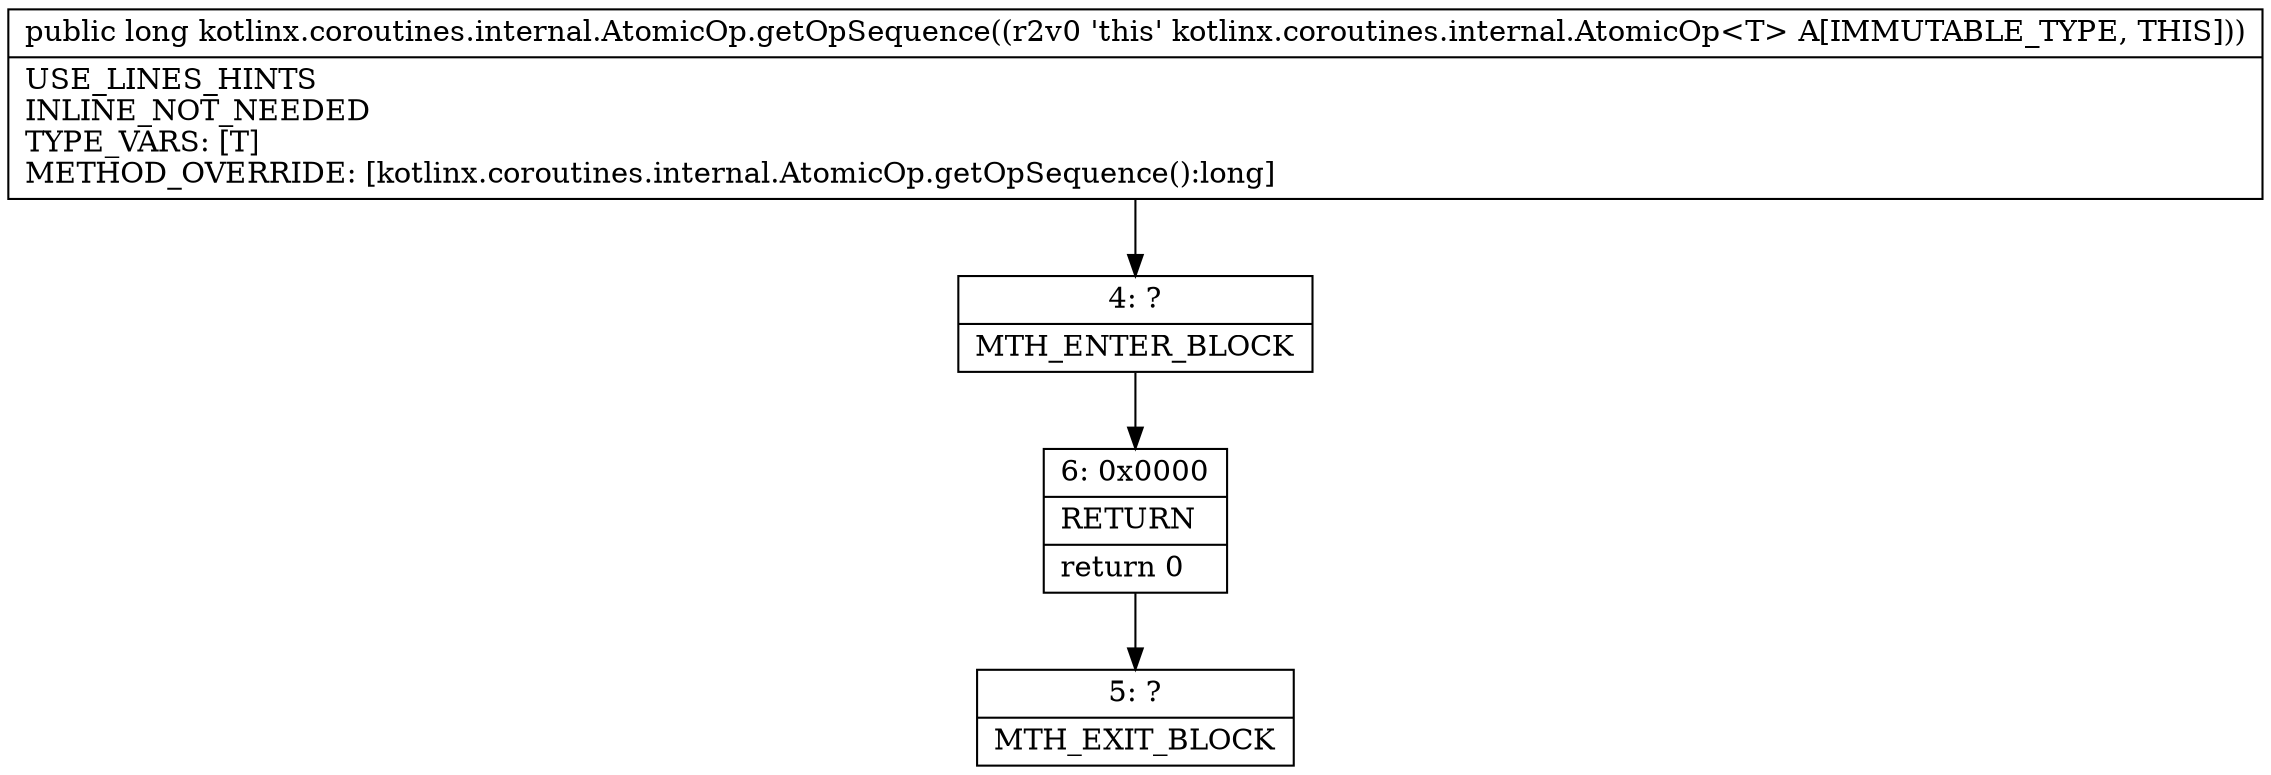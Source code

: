 digraph "CFG forkotlinx.coroutines.internal.AtomicOp.getOpSequence()J" {
Node_4 [shape=record,label="{4\:\ ?|MTH_ENTER_BLOCK\l}"];
Node_6 [shape=record,label="{6\:\ 0x0000|RETURN\l|return 0\l}"];
Node_5 [shape=record,label="{5\:\ ?|MTH_EXIT_BLOCK\l}"];
MethodNode[shape=record,label="{public long kotlinx.coroutines.internal.AtomicOp.getOpSequence((r2v0 'this' kotlinx.coroutines.internal.AtomicOp\<T\> A[IMMUTABLE_TYPE, THIS]))  | USE_LINES_HINTS\lINLINE_NOT_NEEDED\lTYPE_VARS: [T]\lMETHOD_OVERRIDE: [kotlinx.coroutines.internal.AtomicOp.getOpSequence():long]\l}"];
MethodNode -> Node_4;Node_4 -> Node_6;
Node_6 -> Node_5;
}

